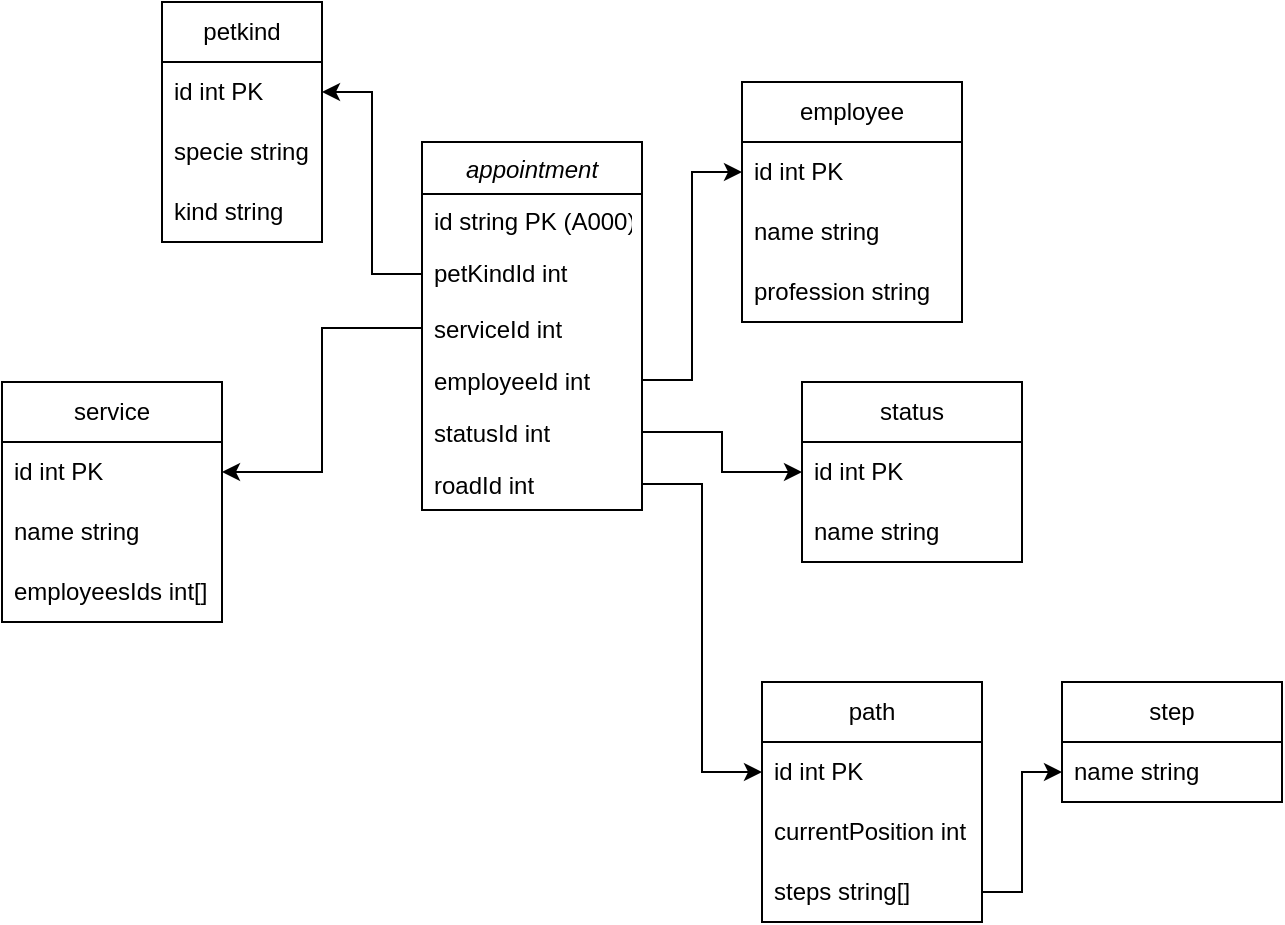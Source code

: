 <mxfile version="27.1.6">
  <diagram id="C5RBs43oDa-KdzZeNtuy" name="Page-1">
    <mxGraphModel dx="786" dy="425" grid="1" gridSize="10" guides="1" tooltips="1" connect="1" arrows="1" fold="1" page="0" pageScale="1" pageWidth="827" pageHeight="1169" background="none" math="0" shadow="0">
      <root>
        <mxCell id="WIyWlLk6GJQsqaUBKTNV-0" />
        <mxCell id="WIyWlLk6GJQsqaUBKTNV-1" parent="WIyWlLk6GJQsqaUBKTNV-0" />
        <mxCell id="zkfFHV4jXpPFQw0GAbJ--0" value="appointment" style="swimlane;fontStyle=2;align=center;verticalAlign=top;childLayout=stackLayout;horizontal=1;startSize=26;horizontalStack=0;resizeParent=1;resizeLast=0;collapsible=1;marginBottom=0;rounded=0;shadow=0;strokeWidth=1;" parent="WIyWlLk6GJQsqaUBKTNV-1" vertex="1">
          <mxGeometry x="220" y="120" width="110" height="184" as="geometry">
            <mxRectangle x="220" y="120" width="160" height="26" as="alternateBounds" />
          </mxGeometry>
        </mxCell>
        <mxCell id="zkfFHV4jXpPFQw0GAbJ--1" value="id string PK (A000)" style="text;align=left;verticalAlign=top;spacingLeft=4;spacingRight=4;overflow=hidden;rotatable=0;points=[[0,0.5],[1,0.5]];portConstraint=eastwest;" parent="zkfFHV4jXpPFQw0GAbJ--0" vertex="1">
          <mxGeometry y="26" width="110" height="26" as="geometry" />
        </mxCell>
        <mxCell id="zkfFHV4jXpPFQw0GAbJ--2" value="petKindId int" style="text;align=left;verticalAlign=top;spacingLeft=4;spacingRight=4;overflow=hidden;rotatable=0;points=[[0,0.5],[1,0.5]];portConstraint=eastwest;rounded=0;shadow=0;html=0;" parent="zkfFHV4jXpPFQw0GAbJ--0" vertex="1">
          <mxGeometry y="52" width="110" height="28" as="geometry" />
        </mxCell>
        <mxCell id="zkfFHV4jXpPFQw0GAbJ--3" value="serviceId int" style="text;align=left;verticalAlign=top;spacingLeft=4;spacingRight=4;overflow=hidden;rotatable=0;points=[[0,0.5],[1,0.5]];portConstraint=eastwest;rounded=0;shadow=0;html=0;" parent="zkfFHV4jXpPFQw0GAbJ--0" vertex="1">
          <mxGeometry y="80" width="110" height="26" as="geometry" />
        </mxCell>
        <mxCell id="1Q9MgxLKs_yxlD6-mK4y-2" value="employeeId int" style="text;align=left;verticalAlign=top;spacingLeft=4;spacingRight=4;overflow=hidden;rotatable=0;points=[[0,0.5],[1,0.5]];portConstraint=eastwest;rounded=0;shadow=0;html=0;" vertex="1" parent="zkfFHV4jXpPFQw0GAbJ--0">
          <mxGeometry y="106" width="110" height="26" as="geometry" />
        </mxCell>
        <mxCell id="1Q9MgxLKs_yxlD6-mK4y-3" value="statusId int" style="text;align=left;verticalAlign=top;spacingLeft=4;spacingRight=4;overflow=hidden;rotatable=0;points=[[0,0.5],[1,0.5]];portConstraint=eastwest;rounded=0;shadow=0;html=0;" vertex="1" parent="zkfFHV4jXpPFQw0GAbJ--0">
          <mxGeometry y="132" width="110" height="26" as="geometry" />
        </mxCell>
        <mxCell id="1Q9MgxLKs_yxlD6-mK4y-33" value="roadId int" style="text;align=left;verticalAlign=top;spacingLeft=4;spacingRight=4;overflow=hidden;rotatable=0;points=[[0,0.5],[1,0.5]];portConstraint=eastwest;rounded=0;shadow=0;html=0;" vertex="1" parent="zkfFHV4jXpPFQw0GAbJ--0">
          <mxGeometry y="158" width="110" height="26" as="geometry" />
        </mxCell>
        <mxCell id="1Q9MgxLKs_yxlD6-mK4y-8" value="petkind" style="swimlane;fontStyle=0;childLayout=stackLayout;horizontal=1;startSize=30;horizontalStack=0;resizeParent=1;resizeParentMax=0;resizeLast=0;collapsible=1;marginBottom=0;whiteSpace=wrap;html=1;" vertex="1" parent="WIyWlLk6GJQsqaUBKTNV-1">
          <mxGeometry x="90" y="50" width="80" height="120" as="geometry" />
        </mxCell>
        <mxCell id="1Q9MgxLKs_yxlD6-mK4y-9" value="id int PK&amp;nbsp;" style="text;strokeColor=none;fillColor=none;align=left;verticalAlign=middle;spacingLeft=4;spacingRight=4;overflow=hidden;points=[[0,0.5],[1,0.5]];portConstraint=eastwest;rotatable=0;whiteSpace=wrap;html=1;" vertex="1" parent="1Q9MgxLKs_yxlD6-mK4y-8">
          <mxGeometry y="30" width="80" height="30" as="geometry" />
        </mxCell>
        <mxCell id="1Q9MgxLKs_yxlD6-mK4y-10" value="specie string" style="text;strokeColor=none;fillColor=none;align=left;verticalAlign=middle;spacingLeft=4;spacingRight=4;overflow=hidden;points=[[0,0.5],[1,0.5]];portConstraint=eastwest;rotatable=0;whiteSpace=wrap;html=1;" vertex="1" parent="1Q9MgxLKs_yxlD6-mK4y-8">
          <mxGeometry y="60" width="80" height="30" as="geometry" />
        </mxCell>
        <mxCell id="1Q9MgxLKs_yxlD6-mK4y-11" value="kind string" style="text;strokeColor=none;fillColor=none;align=left;verticalAlign=middle;spacingLeft=4;spacingRight=4;overflow=hidden;points=[[0,0.5],[1,0.5]];portConstraint=eastwest;rotatable=0;whiteSpace=wrap;html=1;" vertex="1" parent="1Q9MgxLKs_yxlD6-mK4y-8">
          <mxGeometry y="90" width="80" height="30" as="geometry" />
        </mxCell>
        <mxCell id="1Q9MgxLKs_yxlD6-mK4y-16" style="edgeStyle=elbowEdgeStyle;rounded=0;orthogonalLoop=1;jettySize=auto;html=1;" edge="1" parent="WIyWlLk6GJQsqaUBKTNV-1" source="zkfFHV4jXpPFQw0GAbJ--2" target="1Q9MgxLKs_yxlD6-mK4y-9">
          <mxGeometry relative="1" as="geometry" />
        </mxCell>
        <mxCell id="1Q9MgxLKs_yxlD6-mK4y-17" value="service" style="swimlane;fontStyle=0;childLayout=stackLayout;horizontal=1;startSize=30;horizontalStack=0;resizeParent=1;resizeParentMax=0;resizeLast=0;collapsible=1;marginBottom=0;whiteSpace=wrap;html=1;" vertex="1" parent="WIyWlLk6GJQsqaUBKTNV-1">
          <mxGeometry x="10" y="240" width="110" height="120" as="geometry" />
        </mxCell>
        <mxCell id="1Q9MgxLKs_yxlD6-mK4y-18" value="id int PK&amp;nbsp;" style="text;strokeColor=none;fillColor=none;align=left;verticalAlign=middle;spacingLeft=4;spacingRight=4;overflow=hidden;points=[[0,0.5],[1,0.5]];portConstraint=eastwest;rotatable=0;whiteSpace=wrap;html=1;" vertex="1" parent="1Q9MgxLKs_yxlD6-mK4y-17">
          <mxGeometry y="30" width="110" height="30" as="geometry" />
        </mxCell>
        <mxCell id="1Q9MgxLKs_yxlD6-mK4y-19" value="name string" style="text;strokeColor=none;fillColor=none;align=left;verticalAlign=middle;spacingLeft=4;spacingRight=4;overflow=hidden;points=[[0,0.5],[1,0.5]];portConstraint=eastwest;rotatable=0;whiteSpace=wrap;html=1;" vertex="1" parent="1Q9MgxLKs_yxlD6-mK4y-17">
          <mxGeometry y="60" width="110" height="30" as="geometry" />
        </mxCell>
        <mxCell id="1Q9MgxLKs_yxlD6-mK4y-20" value="employeesIds int[]" style="text;strokeColor=none;fillColor=none;align=left;verticalAlign=middle;spacingLeft=4;spacingRight=4;overflow=hidden;points=[[0,0.5],[1,0.5]];portConstraint=eastwest;rotatable=0;whiteSpace=wrap;html=1;" vertex="1" parent="1Q9MgxLKs_yxlD6-mK4y-17">
          <mxGeometry y="90" width="110" height="30" as="geometry" />
        </mxCell>
        <mxCell id="1Q9MgxLKs_yxlD6-mK4y-21" style="edgeStyle=elbowEdgeStyle;rounded=0;orthogonalLoop=1;jettySize=auto;html=1;entryX=1;entryY=0.5;entryDx=0;entryDy=0;shadow=0;flowAnimation=0;" edge="1" parent="WIyWlLk6GJQsqaUBKTNV-1" source="zkfFHV4jXpPFQw0GAbJ--3" target="1Q9MgxLKs_yxlD6-mK4y-18">
          <mxGeometry relative="1" as="geometry">
            <mxPoint x="220" y="200.0" as="sourcePoint" />
            <mxPoint x="70" y="200.0" as="targetPoint" />
          </mxGeometry>
        </mxCell>
        <mxCell id="1Q9MgxLKs_yxlD6-mK4y-24" value="employee" style="swimlane;fontStyle=0;childLayout=stackLayout;horizontal=1;startSize=30;horizontalStack=0;resizeParent=1;resizeParentMax=0;resizeLast=0;collapsible=1;marginBottom=0;whiteSpace=wrap;html=1;" vertex="1" parent="WIyWlLk6GJQsqaUBKTNV-1">
          <mxGeometry x="380" y="90" width="110" height="120" as="geometry" />
        </mxCell>
        <mxCell id="1Q9MgxLKs_yxlD6-mK4y-25" value="id int PK&amp;nbsp;" style="text;strokeColor=none;fillColor=none;align=left;verticalAlign=middle;spacingLeft=4;spacingRight=4;overflow=hidden;points=[[0,0.5],[1,0.5]];portConstraint=eastwest;rotatable=0;whiteSpace=wrap;html=1;" vertex="1" parent="1Q9MgxLKs_yxlD6-mK4y-24">
          <mxGeometry y="30" width="110" height="30" as="geometry" />
        </mxCell>
        <mxCell id="1Q9MgxLKs_yxlD6-mK4y-26" value="name string" style="text;strokeColor=none;fillColor=none;align=left;verticalAlign=middle;spacingLeft=4;spacingRight=4;overflow=hidden;points=[[0,0.5],[1,0.5]];portConstraint=eastwest;rotatable=0;whiteSpace=wrap;html=1;" vertex="1" parent="1Q9MgxLKs_yxlD6-mK4y-24">
          <mxGeometry y="60" width="110" height="30" as="geometry" />
        </mxCell>
        <mxCell id="1Q9MgxLKs_yxlD6-mK4y-39" value="profession string" style="text;strokeColor=none;fillColor=none;align=left;verticalAlign=middle;spacingLeft=4;spacingRight=4;overflow=hidden;points=[[0,0.5],[1,0.5]];portConstraint=eastwest;rotatable=0;whiteSpace=wrap;html=1;" vertex="1" parent="1Q9MgxLKs_yxlD6-mK4y-24">
          <mxGeometry y="90" width="110" height="30" as="geometry" />
        </mxCell>
        <mxCell id="1Q9MgxLKs_yxlD6-mK4y-28" style="edgeStyle=orthogonalEdgeStyle;rounded=0;orthogonalLoop=1;jettySize=auto;html=1;" edge="1" parent="WIyWlLk6GJQsqaUBKTNV-1" source="1Q9MgxLKs_yxlD6-mK4y-2" target="1Q9MgxLKs_yxlD6-mK4y-25">
          <mxGeometry relative="1" as="geometry" />
        </mxCell>
        <mxCell id="1Q9MgxLKs_yxlD6-mK4y-29" value="status" style="swimlane;fontStyle=0;childLayout=stackLayout;horizontal=1;startSize=30;horizontalStack=0;resizeParent=1;resizeParentMax=0;resizeLast=0;collapsible=1;marginBottom=0;whiteSpace=wrap;html=1;" vertex="1" parent="WIyWlLk6GJQsqaUBKTNV-1">
          <mxGeometry x="410" y="240" width="110" height="90" as="geometry" />
        </mxCell>
        <mxCell id="1Q9MgxLKs_yxlD6-mK4y-30" value="id int PK&amp;nbsp;" style="text;strokeColor=none;fillColor=none;align=left;verticalAlign=middle;spacingLeft=4;spacingRight=4;overflow=hidden;points=[[0,0.5],[1,0.5]];portConstraint=eastwest;rotatable=0;whiteSpace=wrap;html=1;" vertex="1" parent="1Q9MgxLKs_yxlD6-mK4y-29">
          <mxGeometry y="30" width="110" height="30" as="geometry" />
        </mxCell>
        <mxCell id="1Q9MgxLKs_yxlD6-mK4y-31" value="name string" style="text;strokeColor=none;fillColor=none;align=left;verticalAlign=middle;spacingLeft=4;spacingRight=4;overflow=hidden;points=[[0,0.5],[1,0.5]];portConstraint=eastwest;rotatable=0;whiteSpace=wrap;html=1;" vertex="1" parent="1Q9MgxLKs_yxlD6-mK4y-29">
          <mxGeometry y="60" width="110" height="30" as="geometry" />
        </mxCell>
        <mxCell id="1Q9MgxLKs_yxlD6-mK4y-32" style="edgeStyle=orthogonalEdgeStyle;rounded=0;orthogonalLoop=1;jettySize=auto;html=1;" edge="1" parent="WIyWlLk6GJQsqaUBKTNV-1" source="1Q9MgxLKs_yxlD6-mK4y-3" target="1Q9MgxLKs_yxlD6-mK4y-30">
          <mxGeometry relative="1" as="geometry" />
        </mxCell>
        <mxCell id="1Q9MgxLKs_yxlD6-mK4y-35" value="path" style="swimlane;fontStyle=0;childLayout=stackLayout;horizontal=1;startSize=30;horizontalStack=0;resizeParent=1;resizeParentMax=0;resizeLast=0;collapsible=1;marginBottom=0;whiteSpace=wrap;html=1;" vertex="1" parent="WIyWlLk6GJQsqaUBKTNV-1">
          <mxGeometry x="390" y="390" width="110" height="120" as="geometry" />
        </mxCell>
        <mxCell id="1Q9MgxLKs_yxlD6-mK4y-36" value="id int PK&amp;nbsp;" style="text;strokeColor=none;fillColor=none;align=left;verticalAlign=middle;spacingLeft=4;spacingRight=4;overflow=hidden;points=[[0,0.5],[1,0.5]];portConstraint=eastwest;rotatable=0;whiteSpace=wrap;html=1;" vertex="1" parent="1Q9MgxLKs_yxlD6-mK4y-35">
          <mxGeometry y="30" width="110" height="30" as="geometry" />
        </mxCell>
        <mxCell id="1Q9MgxLKs_yxlD6-mK4y-37" value="currentPosition int" style="text;strokeColor=none;fillColor=none;align=left;verticalAlign=middle;spacingLeft=4;spacingRight=4;overflow=hidden;points=[[0,0.5],[1,0.5]];portConstraint=eastwest;rotatable=0;whiteSpace=wrap;html=1;" vertex="1" parent="1Q9MgxLKs_yxlD6-mK4y-35">
          <mxGeometry y="60" width="110" height="30" as="geometry" />
        </mxCell>
        <mxCell id="1Q9MgxLKs_yxlD6-mK4y-38" value="steps string[]" style="text;strokeColor=none;fillColor=none;align=left;verticalAlign=middle;spacingLeft=4;spacingRight=4;overflow=hidden;points=[[0,0.5],[1,0.5]];portConstraint=eastwest;rotatable=0;whiteSpace=wrap;html=1;" vertex="1" parent="1Q9MgxLKs_yxlD6-mK4y-35">
          <mxGeometry y="90" width="110" height="30" as="geometry" />
        </mxCell>
        <mxCell id="1Q9MgxLKs_yxlD6-mK4y-34" style="edgeStyle=orthogonalEdgeStyle;rounded=0;orthogonalLoop=1;jettySize=auto;html=1;entryX=0;entryY=0.5;entryDx=0;entryDy=0;" edge="1" parent="WIyWlLk6GJQsqaUBKTNV-1" source="1Q9MgxLKs_yxlD6-mK4y-33" target="1Q9MgxLKs_yxlD6-mK4y-36">
          <mxGeometry relative="1" as="geometry">
            <mxPoint x="350" y="370" as="targetPoint" />
          </mxGeometry>
        </mxCell>
        <mxCell id="1Q9MgxLKs_yxlD6-mK4y-40" value="step" style="swimlane;fontStyle=0;childLayout=stackLayout;horizontal=1;startSize=30;horizontalStack=0;resizeParent=1;resizeParentMax=0;resizeLast=0;collapsible=1;marginBottom=0;whiteSpace=wrap;html=1;" vertex="1" parent="WIyWlLk6GJQsqaUBKTNV-1">
          <mxGeometry x="540" y="390" width="110" height="60" as="geometry" />
        </mxCell>
        <mxCell id="1Q9MgxLKs_yxlD6-mK4y-41" value="name string" style="text;strokeColor=none;fillColor=none;align=left;verticalAlign=middle;spacingLeft=4;spacingRight=4;overflow=hidden;points=[[0,0.5],[1,0.5]];portConstraint=eastwest;rotatable=0;whiteSpace=wrap;html=1;" vertex="1" parent="1Q9MgxLKs_yxlD6-mK4y-40">
          <mxGeometry y="30" width="110" height="30" as="geometry" />
        </mxCell>
        <mxCell id="1Q9MgxLKs_yxlD6-mK4y-44" style="edgeStyle=orthogonalEdgeStyle;rounded=0;orthogonalLoop=1;jettySize=auto;html=1;" edge="1" parent="WIyWlLk6GJQsqaUBKTNV-1" source="1Q9MgxLKs_yxlD6-mK4y-38" target="1Q9MgxLKs_yxlD6-mK4y-41">
          <mxGeometry relative="1" as="geometry" />
        </mxCell>
      </root>
    </mxGraphModel>
  </diagram>
</mxfile>
